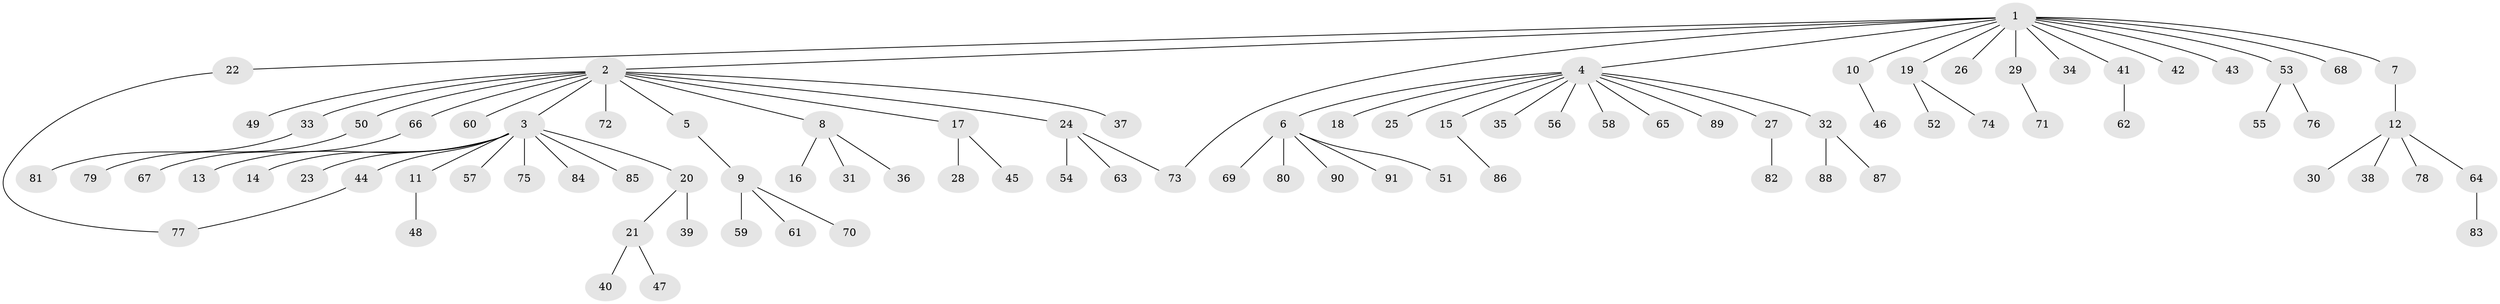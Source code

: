 // coarse degree distribution, {1: 0.9444444444444444, 18: 0.05555555555555555}
// Generated by graph-tools (version 1.1) at 2025/51/03/04/25 21:51:54]
// undirected, 91 vertices, 92 edges
graph export_dot {
graph [start="1"]
  node [color=gray90,style=filled];
  1;
  2;
  3;
  4;
  5;
  6;
  7;
  8;
  9;
  10;
  11;
  12;
  13;
  14;
  15;
  16;
  17;
  18;
  19;
  20;
  21;
  22;
  23;
  24;
  25;
  26;
  27;
  28;
  29;
  30;
  31;
  32;
  33;
  34;
  35;
  36;
  37;
  38;
  39;
  40;
  41;
  42;
  43;
  44;
  45;
  46;
  47;
  48;
  49;
  50;
  51;
  52;
  53;
  54;
  55;
  56;
  57;
  58;
  59;
  60;
  61;
  62;
  63;
  64;
  65;
  66;
  67;
  68;
  69;
  70;
  71;
  72;
  73;
  74;
  75;
  76;
  77;
  78;
  79;
  80;
  81;
  82;
  83;
  84;
  85;
  86;
  87;
  88;
  89;
  90;
  91;
  1 -- 2;
  1 -- 4;
  1 -- 7;
  1 -- 10;
  1 -- 19;
  1 -- 22;
  1 -- 26;
  1 -- 29;
  1 -- 34;
  1 -- 41;
  1 -- 42;
  1 -- 43;
  1 -- 53;
  1 -- 68;
  1 -- 73;
  2 -- 3;
  2 -- 5;
  2 -- 8;
  2 -- 17;
  2 -- 24;
  2 -- 33;
  2 -- 37;
  2 -- 49;
  2 -- 50;
  2 -- 60;
  2 -- 66;
  2 -- 72;
  3 -- 11;
  3 -- 13;
  3 -- 14;
  3 -- 20;
  3 -- 23;
  3 -- 44;
  3 -- 57;
  3 -- 75;
  3 -- 84;
  3 -- 85;
  4 -- 6;
  4 -- 15;
  4 -- 18;
  4 -- 25;
  4 -- 27;
  4 -- 32;
  4 -- 35;
  4 -- 56;
  4 -- 58;
  4 -- 65;
  4 -- 89;
  5 -- 9;
  6 -- 51;
  6 -- 69;
  6 -- 80;
  6 -- 90;
  6 -- 91;
  7 -- 12;
  8 -- 16;
  8 -- 31;
  8 -- 36;
  9 -- 59;
  9 -- 61;
  9 -- 70;
  10 -- 46;
  11 -- 48;
  12 -- 30;
  12 -- 38;
  12 -- 64;
  12 -- 78;
  15 -- 86;
  17 -- 28;
  17 -- 45;
  19 -- 52;
  19 -- 74;
  20 -- 21;
  20 -- 39;
  21 -- 40;
  21 -- 47;
  22 -- 77;
  24 -- 54;
  24 -- 63;
  24 -- 73;
  27 -- 82;
  29 -- 71;
  32 -- 87;
  32 -- 88;
  33 -- 81;
  41 -- 62;
  44 -- 77;
  50 -- 79;
  53 -- 55;
  53 -- 76;
  64 -- 83;
  66 -- 67;
}
